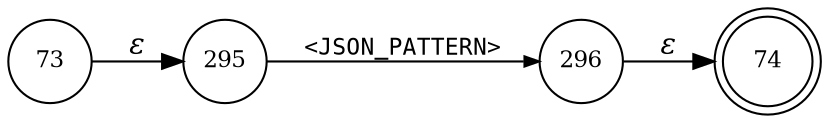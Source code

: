 digraph ATN {
rankdir=LR;
s74[fontsize=11, label="74", shape=doublecircle, fixedsize=true, width=.6];
s295[fontsize=11,label="295", shape=circle, fixedsize=true, width=.55, peripheries=1];
s296[fontsize=11,label="296", shape=circle, fixedsize=true, width=.55, peripheries=1];
s73[fontsize=11,label="73", shape=circle, fixedsize=true, width=.55, peripheries=1];
s73 -> s295 [fontname="Times-Italic", label="&epsilon;"];
s295 -> s296 [fontsize=11, fontname="Courier", arrowsize=.7, label = "<JSON_PATTERN>", arrowhead = normal];
s296 -> s74 [fontname="Times-Italic", label="&epsilon;"];
}